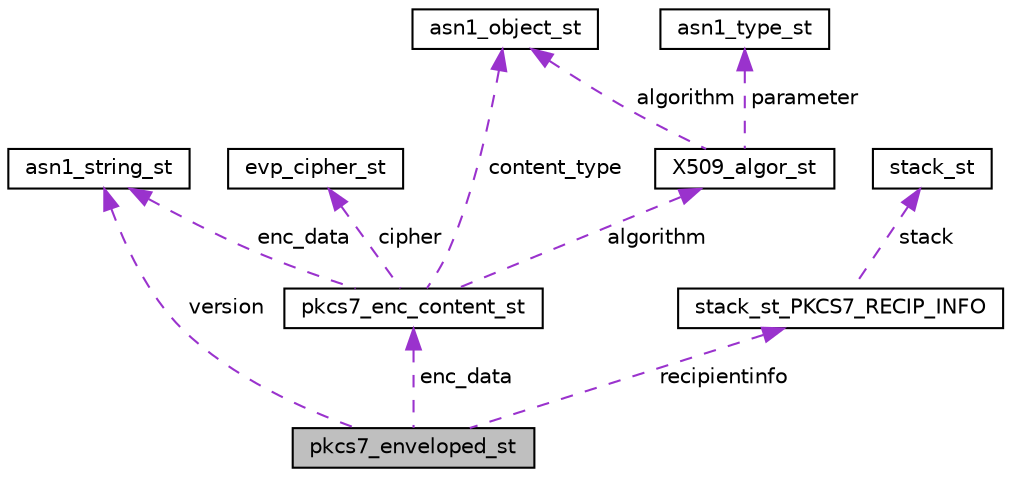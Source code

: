 digraph "pkcs7_enveloped_st"
{
 // LATEX_PDF_SIZE
  edge [fontname="Helvetica",fontsize="10",labelfontname="Helvetica",labelfontsize="10"];
  node [fontname="Helvetica",fontsize="10",shape=record];
  Node1 [label="pkcs7_enveloped_st",height=0.2,width=0.4,color="black", fillcolor="grey75", style="filled", fontcolor="black",tooltip=" "];
  Node2 -> Node1 [dir="back",color="darkorchid3",fontsize="10",style="dashed",label=" version" ,fontname="Helvetica"];
  Node2 [label="asn1_string_st",height=0.2,width=0.4,color="black", fillcolor="white", style="filled",URL="$asn1_8h.html#structasn1__string__st",tooltip=" "];
  Node3 -> Node1 [dir="back",color="darkorchid3",fontsize="10",style="dashed",label=" recipientinfo" ,fontname="Helvetica"];
  Node3 [label="stack_st_PKCS7_RECIP_INFO",height=0.2,width=0.4,color="black", fillcolor="white", style="filled",URL="$pkcs7_8h.html#structstack__st___p_k_c_s7___r_e_c_i_p___i_n_f_o",tooltip=" "];
  Node4 -> Node3 [dir="back",color="darkorchid3",fontsize="10",style="dashed",label=" stack" ,fontname="Helvetica"];
  Node4 [label="stack_st",height=0.2,width=0.4,color="black", fillcolor="white", style="filled",URL="$structstack__st.html",tooltip=" "];
  Node5 -> Node1 [dir="back",color="darkorchid3",fontsize="10",style="dashed",label=" enc_data" ,fontname="Helvetica"];
  Node5 [label="pkcs7_enc_content_st",height=0.2,width=0.4,color="black", fillcolor="white", style="filled",URL="$pkcs7_8h.html#structpkcs7__enc__content__st",tooltip=" "];
  Node6 -> Node5 [dir="back",color="darkorchid3",fontsize="10",style="dashed",label=" cipher" ,fontname="Helvetica"];
  Node6 [label="evp_cipher_st",height=0.2,width=0.4,color="black", fillcolor="white", style="filled",URL="$structevp__cipher__st.html",tooltip=" "];
  Node2 -> Node5 [dir="back",color="darkorchid3",fontsize="10",style="dashed",label=" enc_data" ,fontname="Helvetica"];
  Node7 -> Node5 [dir="back",color="darkorchid3",fontsize="10",style="dashed",label=" content_type" ,fontname="Helvetica"];
  Node7 [label="asn1_object_st",height=0.2,width=0.4,color="black", fillcolor="white", style="filled",URL="$asn1_8h.html#structasn1__object__st",tooltip=" "];
  Node8 -> Node5 [dir="back",color="darkorchid3",fontsize="10",style="dashed",label=" algorithm" ,fontname="Helvetica"];
  Node8 [label="X509_algor_st",height=0.2,width=0.4,color="black", fillcolor="white", style="filled",URL="$x509_8h.html#struct_x509__algor__st",tooltip=" "];
  Node7 -> Node8 [dir="back",color="darkorchid3",fontsize="10",style="dashed",label=" algorithm" ,fontname="Helvetica"];
  Node9 -> Node8 [dir="back",color="darkorchid3",fontsize="10",style="dashed",label=" parameter" ,fontname="Helvetica"];
  Node9 [label="asn1_type_st",height=0.2,width=0.4,color="black", fillcolor="white", style="filled",URL="$asn1_8h.html#structasn1__type__st",tooltip=" "];
}
